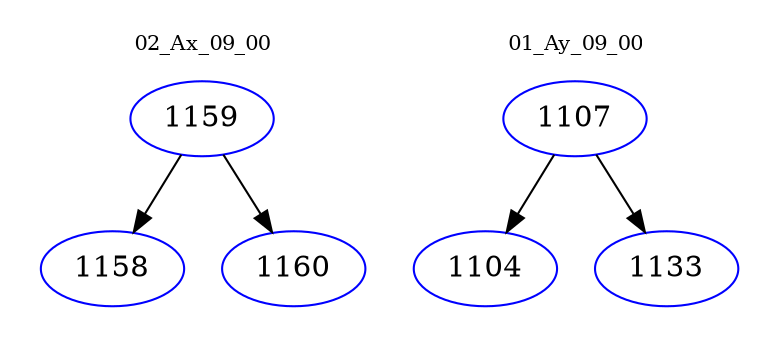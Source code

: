 digraph{
subgraph cluster_0 {
color = white
label = "02_Ax_09_00";
fontsize=10;
T0_1159 [label="1159", color="blue"]
T0_1159 -> T0_1158 [color="black"]
T0_1158 [label="1158", color="blue"]
T0_1159 -> T0_1160 [color="black"]
T0_1160 [label="1160", color="blue"]
}
subgraph cluster_1 {
color = white
label = "01_Ay_09_00";
fontsize=10;
T1_1107 [label="1107", color="blue"]
T1_1107 -> T1_1104 [color="black"]
T1_1104 [label="1104", color="blue"]
T1_1107 -> T1_1133 [color="black"]
T1_1133 [label="1133", color="blue"]
}
}
